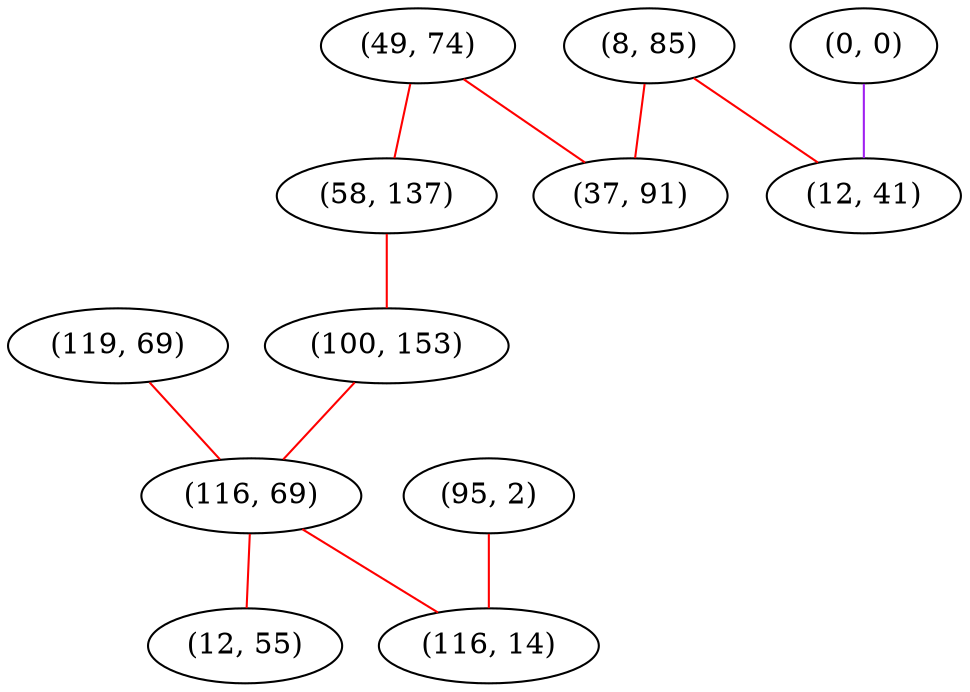 graph "" {
"(119, 69)";
"(49, 74)";
"(8, 85)";
"(58, 137)";
"(0, 0)";
"(100, 153)";
"(95, 2)";
"(37, 91)";
"(116, 69)";
"(12, 55)";
"(12, 41)";
"(116, 14)";
"(119, 69)" -- "(116, 69)"  [color=red, key=0, weight=1];
"(49, 74)" -- "(58, 137)"  [color=red, key=0, weight=1];
"(49, 74)" -- "(37, 91)"  [color=red, key=0, weight=1];
"(8, 85)" -- "(12, 41)"  [color=red, key=0, weight=1];
"(8, 85)" -- "(37, 91)"  [color=red, key=0, weight=1];
"(58, 137)" -- "(100, 153)"  [color=red, key=0, weight=1];
"(0, 0)" -- "(12, 41)"  [color=purple, key=0, weight=4];
"(100, 153)" -- "(116, 69)"  [color=red, key=0, weight=1];
"(95, 2)" -- "(116, 14)"  [color=red, key=0, weight=1];
"(116, 69)" -- "(12, 55)"  [color=red, key=0, weight=1];
"(116, 69)" -- "(116, 14)"  [color=red, key=0, weight=1];
}
